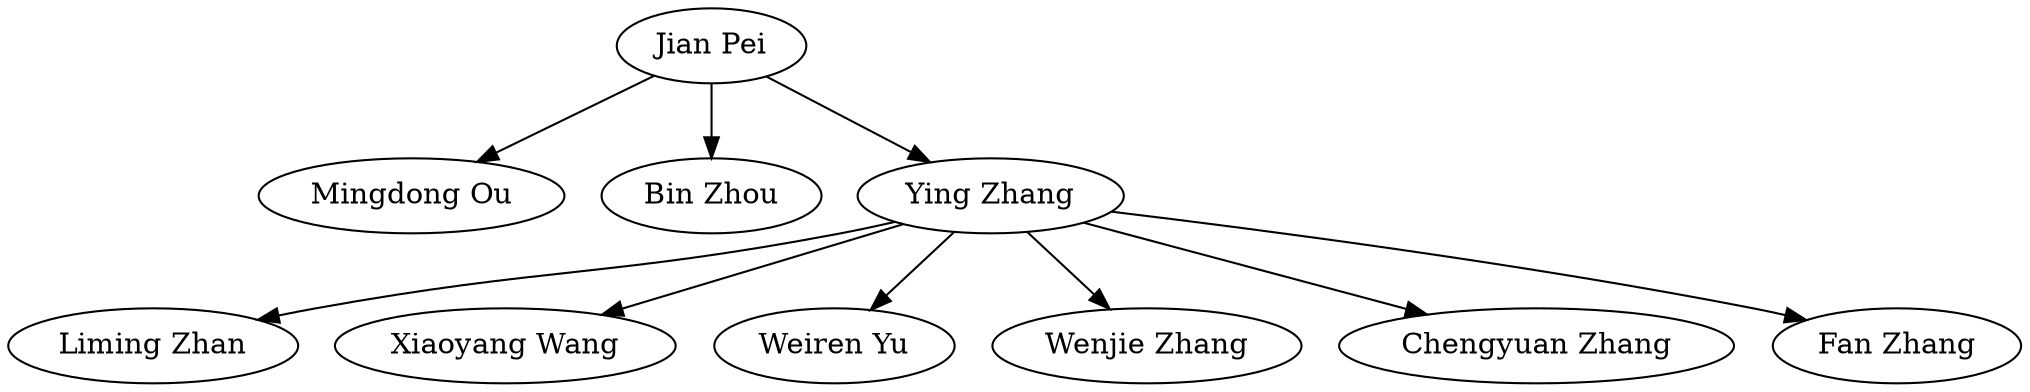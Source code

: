 strict digraph G{
"Jian Pei" -> "Mingdong Ou"
"Jian Pei" -> "Bin Zhou"
"Jian Pei" -> "Ying Zhang"
"Ying Zhang" -> "Liming Zhan"
"Ying Zhang" -> "Xiaoyang Wang"
"Ying Zhang" -> "Weiren Yu"
"Ying Zhang" -> "Wenjie Zhang"
"Ying Zhang" -> "Chengyuan Zhang"
"Ying Zhang" -> "Fan Zhang"
}